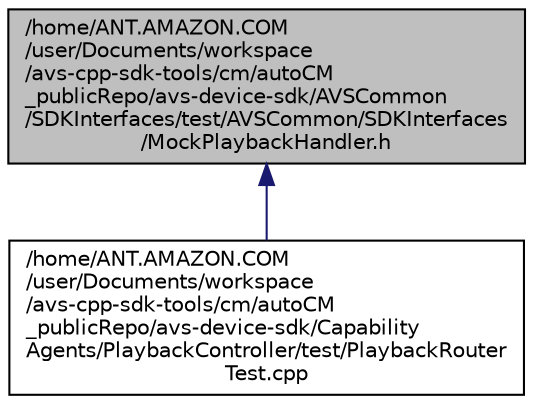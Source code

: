 digraph "/avs-cpp-sdk-tools/cm/autoCM_publicRepo/avs-device-sdk/AVSCommon/SDKInterfaces/test/AVSCommon/SDKInterfaces/MockPlaybackHandler.h"
{
  edge [fontname="Helvetica",fontsize="10",labelfontname="Helvetica",labelfontsize="10"];
  node [fontname="Helvetica",fontsize="10",shape=record];
  Node1 [label="/home/ANT.AMAZON.COM\l/user/Documents/workspace\l/avs-cpp-sdk-tools/cm/autoCM\l_publicRepo/avs-device-sdk/AVSCommon\l/SDKInterfaces/test/AVSCommon/SDKInterfaces\l/MockPlaybackHandler.h",height=0.2,width=0.4,color="black", fillcolor="grey75", style="filled", fontcolor="black"];
  Node1 -> Node2 [dir="back",color="midnightblue",fontsize="10",style="solid",fontname="Helvetica"];
  Node2 [label="/home/ANT.AMAZON.COM\l/user/Documents/workspace\l/avs-cpp-sdk-tools/cm/autoCM\l_publicRepo/avs-device-sdk/Capability\lAgents/PlaybackController/test/PlaybackRouter\lTest.cpp",height=0.2,width=0.4,color="black", fillcolor="white", style="filled",URL="$_playback_router_test_8cpp.html"];
}
